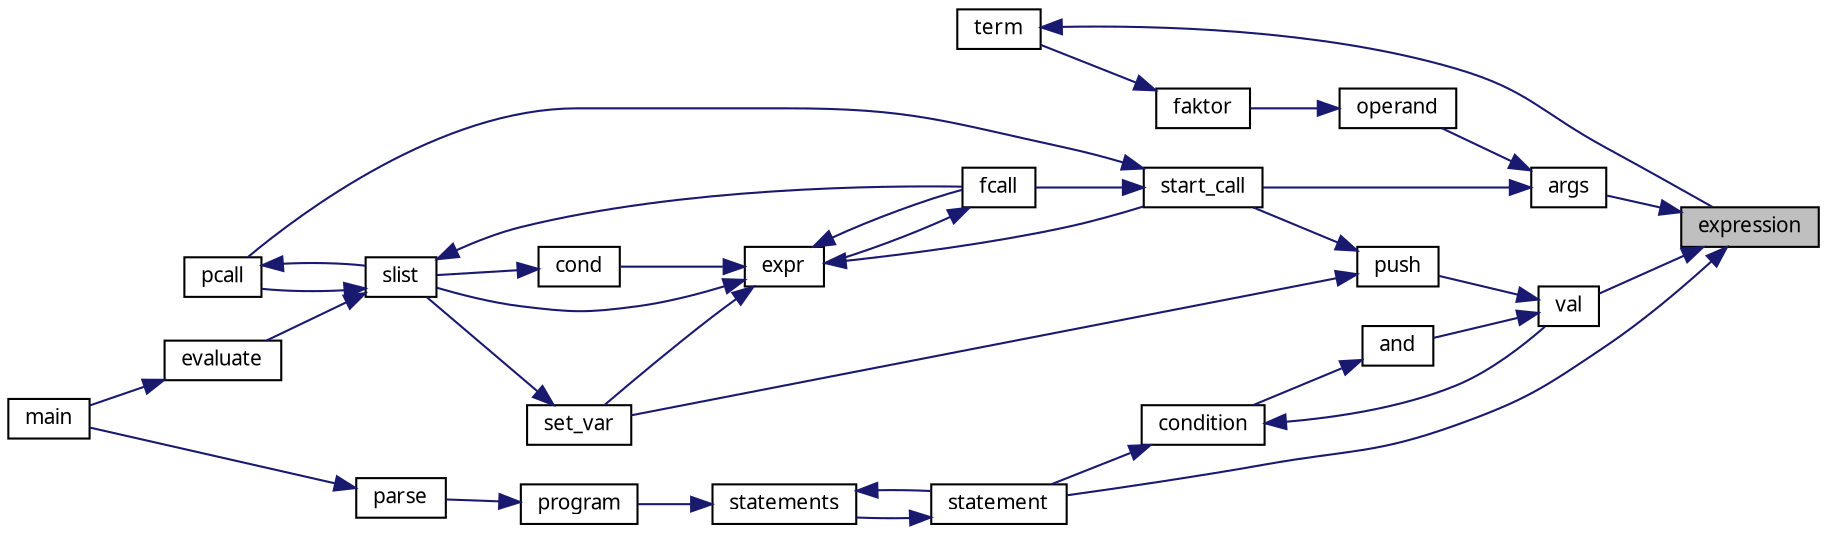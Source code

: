 digraph "expression"
{
 // LATEX_PDF_SIZE
  edge [fontname="LiberationSans-Regular.ttf",fontsize="10",labelfontname="LiberationSans-Regular.ttf",labelfontsize="10"];
  node [fontname="LiberationSans-Regular.ttf",fontsize="10",shape=record];
  rankdir="RL";
  Node1 [label="expression",height=0.2,width=0.4,color="black", fillcolor="grey75", style="filled", fontcolor="black",tooltip=" "];
  Node1 -> Node2 [dir="back",color="midnightblue",fontsize="10",style="solid",fontname="LiberationSans-Regular.ttf"];
  Node2 [label="args",height=0.2,width=0.4,color="black", fillcolor="white", style="filled",URL="$parse_8c.html#a2163d6cb4e700c66c35600edcc97aee7",tooltip=" "];
  Node2 -> Node3 [dir="back",color="midnightblue",fontsize="10",style="solid",fontname="LiberationSans-Regular.ttf"];
  Node3 [label="operand",height=0.2,width=0.4,color="black", fillcolor="white", style="filled",URL="$parse_8c.html#ab9515122dd01b9c3bf6934505b9d6106",tooltip=" "];
  Node3 -> Node4 [dir="back",color="midnightblue",fontsize="10",style="solid",fontname="LiberationSans-Regular.ttf"];
  Node4 [label="faktor",height=0.2,width=0.4,color="black", fillcolor="white", style="filled",URL="$parse_8c.html#a340afd1a010d6fc6a7d4ed1f4cd0abbf",tooltip=" "];
  Node4 -> Node5 [dir="back",color="midnightblue",fontsize="10",style="solid",fontname="LiberationSans-Regular.ttf"];
  Node5 [label="term",height=0.2,width=0.4,color="black", fillcolor="white", style="filled",URL="$parse_8c.html#a8455fef910204ded541f8f1aa43f2a69",tooltip="Parsen von Termen."];
  Node5 -> Node1 [dir="back",color="midnightblue",fontsize="10",style="solid",fontname="LiberationSans-Regular.ttf"];
  Node2 -> Node6 [dir="back",color="midnightblue",fontsize="10",style="solid",fontname="LiberationSans-Regular.ttf"];
  Node6 [label="start_call",height=0.2,width=0.4,color="black", fillcolor="white", style="filled",URL="$eval_8c.html#aae26c99fcd5b82d115189b1122f5d0a0",tooltip=" "];
  Node6 -> Node7 [dir="back",color="midnightblue",fontsize="10",style="solid",fontname="LiberationSans-Regular.ttf"];
  Node7 [label="fcall",height=0.2,width=0.4,color="black", fillcolor="white", style="filled",URL="$eval_8c.html#ac7678808a3b57ca1539a03201cec88be",tooltip=" "];
  Node7 -> Node8 [dir="back",color="midnightblue",fontsize="10",style="solid",fontname="LiberationSans-Regular.ttf"];
  Node8 [label="expr",height=0.2,width=0.4,color="black", fillcolor="white", style="filled",URL="$eval_8c.html#a5d44ae5aa9326005cd76588b7724e2ac",tooltip=" "];
  Node8 -> Node9 [dir="back",color="midnightblue",fontsize="10",style="solid",fontname="LiberationSans-Regular.ttf"];
  Node9 [label="cond",height=0.2,width=0.4,color="black", fillcolor="white", style="filled",URL="$eval_8c.html#a7255fc522dbc6c7f45f35843550b05b4",tooltip=" "];
  Node9 -> Node10 [dir="back",color="midnightblue",fontsize="10",style="solid",fontname="LiberationSans-Regular.ttf"];
  Node10 [label="slist",height=0.2,width=0.4,color="black", fillcolor="white", style="filled",URL="$eval_8c.html#a7fe074caebef01ff0146927c0532f3cc",tooltip=" "];
  Node10 -> Node11 [dir="back",color="midnightblue",fontsize="10",style="solid",fontname="LiberationSans-Regular.ttf"];
  Node11 [label="evaluate",height=0.2,width=0.4,color="black", fillcolor="white", style="filled",URL="$eval_8c.html#a33c097f69f3e7ad2b6d18a5cd45edfd3",tooltip=" "];
  Node11 -> Node12 [dir="back",color="midnightblue",fontsize="10",style="solid",fontname="LiberationSans-Regular.ttf"];
  Node12 [label="main",height=0.2,width=0.4,color="black", fillcolor="white", style="filled",URL="$main_8c.html#ac0f2228420376f4db7e1274f2b41667c",tooltip=" "];
  Node10 -> Node7 [dir="back",color="midnightblue",fontsize="10",style="solid",fontname="LiberationSans-Regular.ttf"];
  Node10 -> Node13 [dir="back",color="midnightblue",fontsize="10",style="solid",fontname="LiberationSans-Regular.ttf"];
  Node13 [label="pcall",height=0.2,width=0.4,color="black", fillcolor="white", style="filled",URL="$eval_8c.html#a1207df5be5fcfe8e47e9c54abadbed96",tooltip=" "];
  Node13 -> Node10 [dir="back",color="midnightblue",fontsize="10",style="solid",fontname="LiberationSans-Regular.ttf"];
  Node8 -> Node7 [dir="back",color="midnightblue",fontsize="10",style="solid",fontname="LiberationSans-Regular.ttf"];
  Node8 -> Node14 [dir="back",color="midnightblue",fontsize="10",style="solid",fontname="LiberationSans-Regular.ttf"];
  Node14 [label="set_var",height=0.2,width=0.4,color="black", fillcolor="white", style="filled",URL="$eval_8c.html#a711e3a83547cbf5cda6e8cc7f6ffc0c4",tooltip=" "];
  Node14 -> Node10 [dir="back",color="midnightblue",fontsize="10",style="solid",fontname="LiberationSans-Regular.ttf"];
  Node8 -> Node10 [dir="back",color="midnightblue",fontsize="10",style="solid",fontname="LiberationSans-Regular.ttf"];
  Node8 -> Node6 [dir="back",color="midnightblue",fontsize="10",style="solid",fontname="LiberationSans-Regular.ttf"];
  Node6 -> Node13 [dir="back",color="midnightblue",fontsize="10",style="solid",fontname="LiberationSans-Regular.ttf"];
  Node1 -> Node15 [dir="back",color="midnightblue",fontsize="10",style="solid",fontname="LiberationSans-Regular.ttf"];
  Node15 [label="statement",height=0.2,width=0.4,color="black", fillcolor="white", style="filled",URL="$parse_8c.html#a9e6d6b84363b9a09819543e0e7c6cec5",tooltip=" "];
  Node15 -> Node16 [dir="back",color="midnightblue",fontsize="10",style="solid",fontname="LiberationSans-Regular.ttf"];
  Node16 [label="statements",height=0.2,width=0.4,color="black", fillcolor="white", style="filled",URL="$parse_8c.html#ada9012541773d9eeb63c4a4824786280",tooltip=" "];
  Node16 -> Node17 [dir="back",color="midnightblue",fontsize="10",style="solid",fontname="LiberationSans-Regular.ttf"];
  Node17 [label="program",height=0.2,width=0.4,color="black", fillcolor="white", style="filled",URL="$parse_8c.html#ab260874fc41b7e3057c449f2058e1d03",tooltip=" "];
  Node17 -> Node18 [dir="back",color="midnightblue",fontsize="10",style="solid",fontname="LiberationSans-Regular.ttf"];
  Node18 [label="parse",height=0.2,width=0.4,color="black", fillcolor="white", style="filled",URL="$parse_8c.html#a7bdf8bcb618f165019eb852b26fc6982",tooltip="Hauptfunktion des Parser."];
  Node18 -> Node12 [dir="back",color="midnightblue",fontsize="10",style="solid",fontname="LiberationSans-Regular.ttf"];
  Node16 -> Node15 [dir="back",color="midnightblue",fontsize="10",style="solid",fontname="LiberationSans-Regular.ttf"];
  Node1 -> Node19 [dir="back",color="midnightblue",fontsize="10",style="solid",fontname="LiberationSans-Regular.ttf"];
  Node19 [label="val",height=0.2,width=0.4,color="black", fillcolor="white", style="filled",URL="$parse_8c.html#af308eab887b87fb8f14d8df1dcddad3d",tooltip=" "];
  Node19 -> Node20 [dir="back",color="midnightblue",fontsize="10",style="solid",fontname="LiberationSans-Regular.ttf"];
  Node20 [label="and",height=0.2,width=0.4,color="black", fillcolor="white", style="filled",URL="$parse_8c.html#a486115f3279c9a99d32888aa9b4122e3",tooltip=" "];
  Node20 -> Node21 [dir="back",color="midnightblue",fontsize="10",style="solid",fontname="LiberationSans-Regular.ttf"];
  Node21 [label="condition",height=0.2,width=0.4,color="black", fillcolor="white", style="filled",URL="$parse_8c.html#a953fce1ce73d9322eec5ab8d8927cca4",tooltip=" "];
  Node21 -> Node15 [dir="back",color="midnightblue",fontsize="10",style="solid",fontname="LiberationSans-Regular.ttf"];
  Node21 -> Node19 [dir="back",color="midnightblue",fontsize="10",style="solid",fontname="LiberationSans-Regular.ttf"];
  Node19 -> Node22 [dir="back",color="midnightblue",fontsize="10",style="solid",fontname="LiberationSans-Regular.ttf"];
  Node22 [label="push",height=0.2,width=0.4,color="black", fillcolor="white", style="filled",URL="$eval_8c.html#a21616ef7b9f6694d3ba523226213755e",tooltip=" "];
  Node22 -> Node14 [dir="back",color="midnightblue",fontsize="10",style="solid",fontname="LiberationSans-Regular.ttf"];
  Node22 -> Node6 [dir="back",color="midnightblue",fontsize="10",style="solid",fontname="LiberationSans-Regular.ttf"];
}
